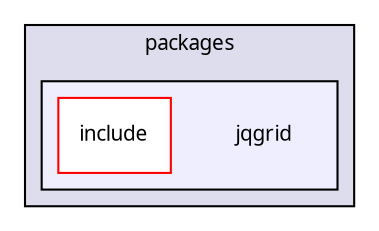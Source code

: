 digraph "packages/gui/packages/jqgrid/" {
  compound=true
  node [ fontsize="10", fontname="FreeSans.ttf"];
  edge [ labelfontsize="10", labelfontname="FreeSans.ttf"];
  subgraph clusterdir_22da140b0ceba9af8df63b75c08d8cba {
    graph [ bgcolor="#ddddee", pencolor="black", label="packages" fontname="FreeSans.ttf", fontsize="10", URL="dir_22da140b0ceba9af8df63b75c08d8cba.html"]
  subgraph clusterdir_e00f2578ee5f2aca70dee6808d0f8d48 {
    graph [ bgcolor="#eeeeff", pencolor="black", label="" URL="dir_e00f2578ee5f2aca70dee6808d0f8d48.html"];
    dir_e00f2578ee5f2aca70dee6808d0f8d48 [shape=plaintext label="jqgrid"];
    dir_e80785cc4229a921c9212d5ecb7e1e4d [shape=box label="include" color="red" fillcolor="white" style="filled" URL="dir_e80785cc4229a921c9212d5ecb7e1e4d.html"];
  }
  }
}
